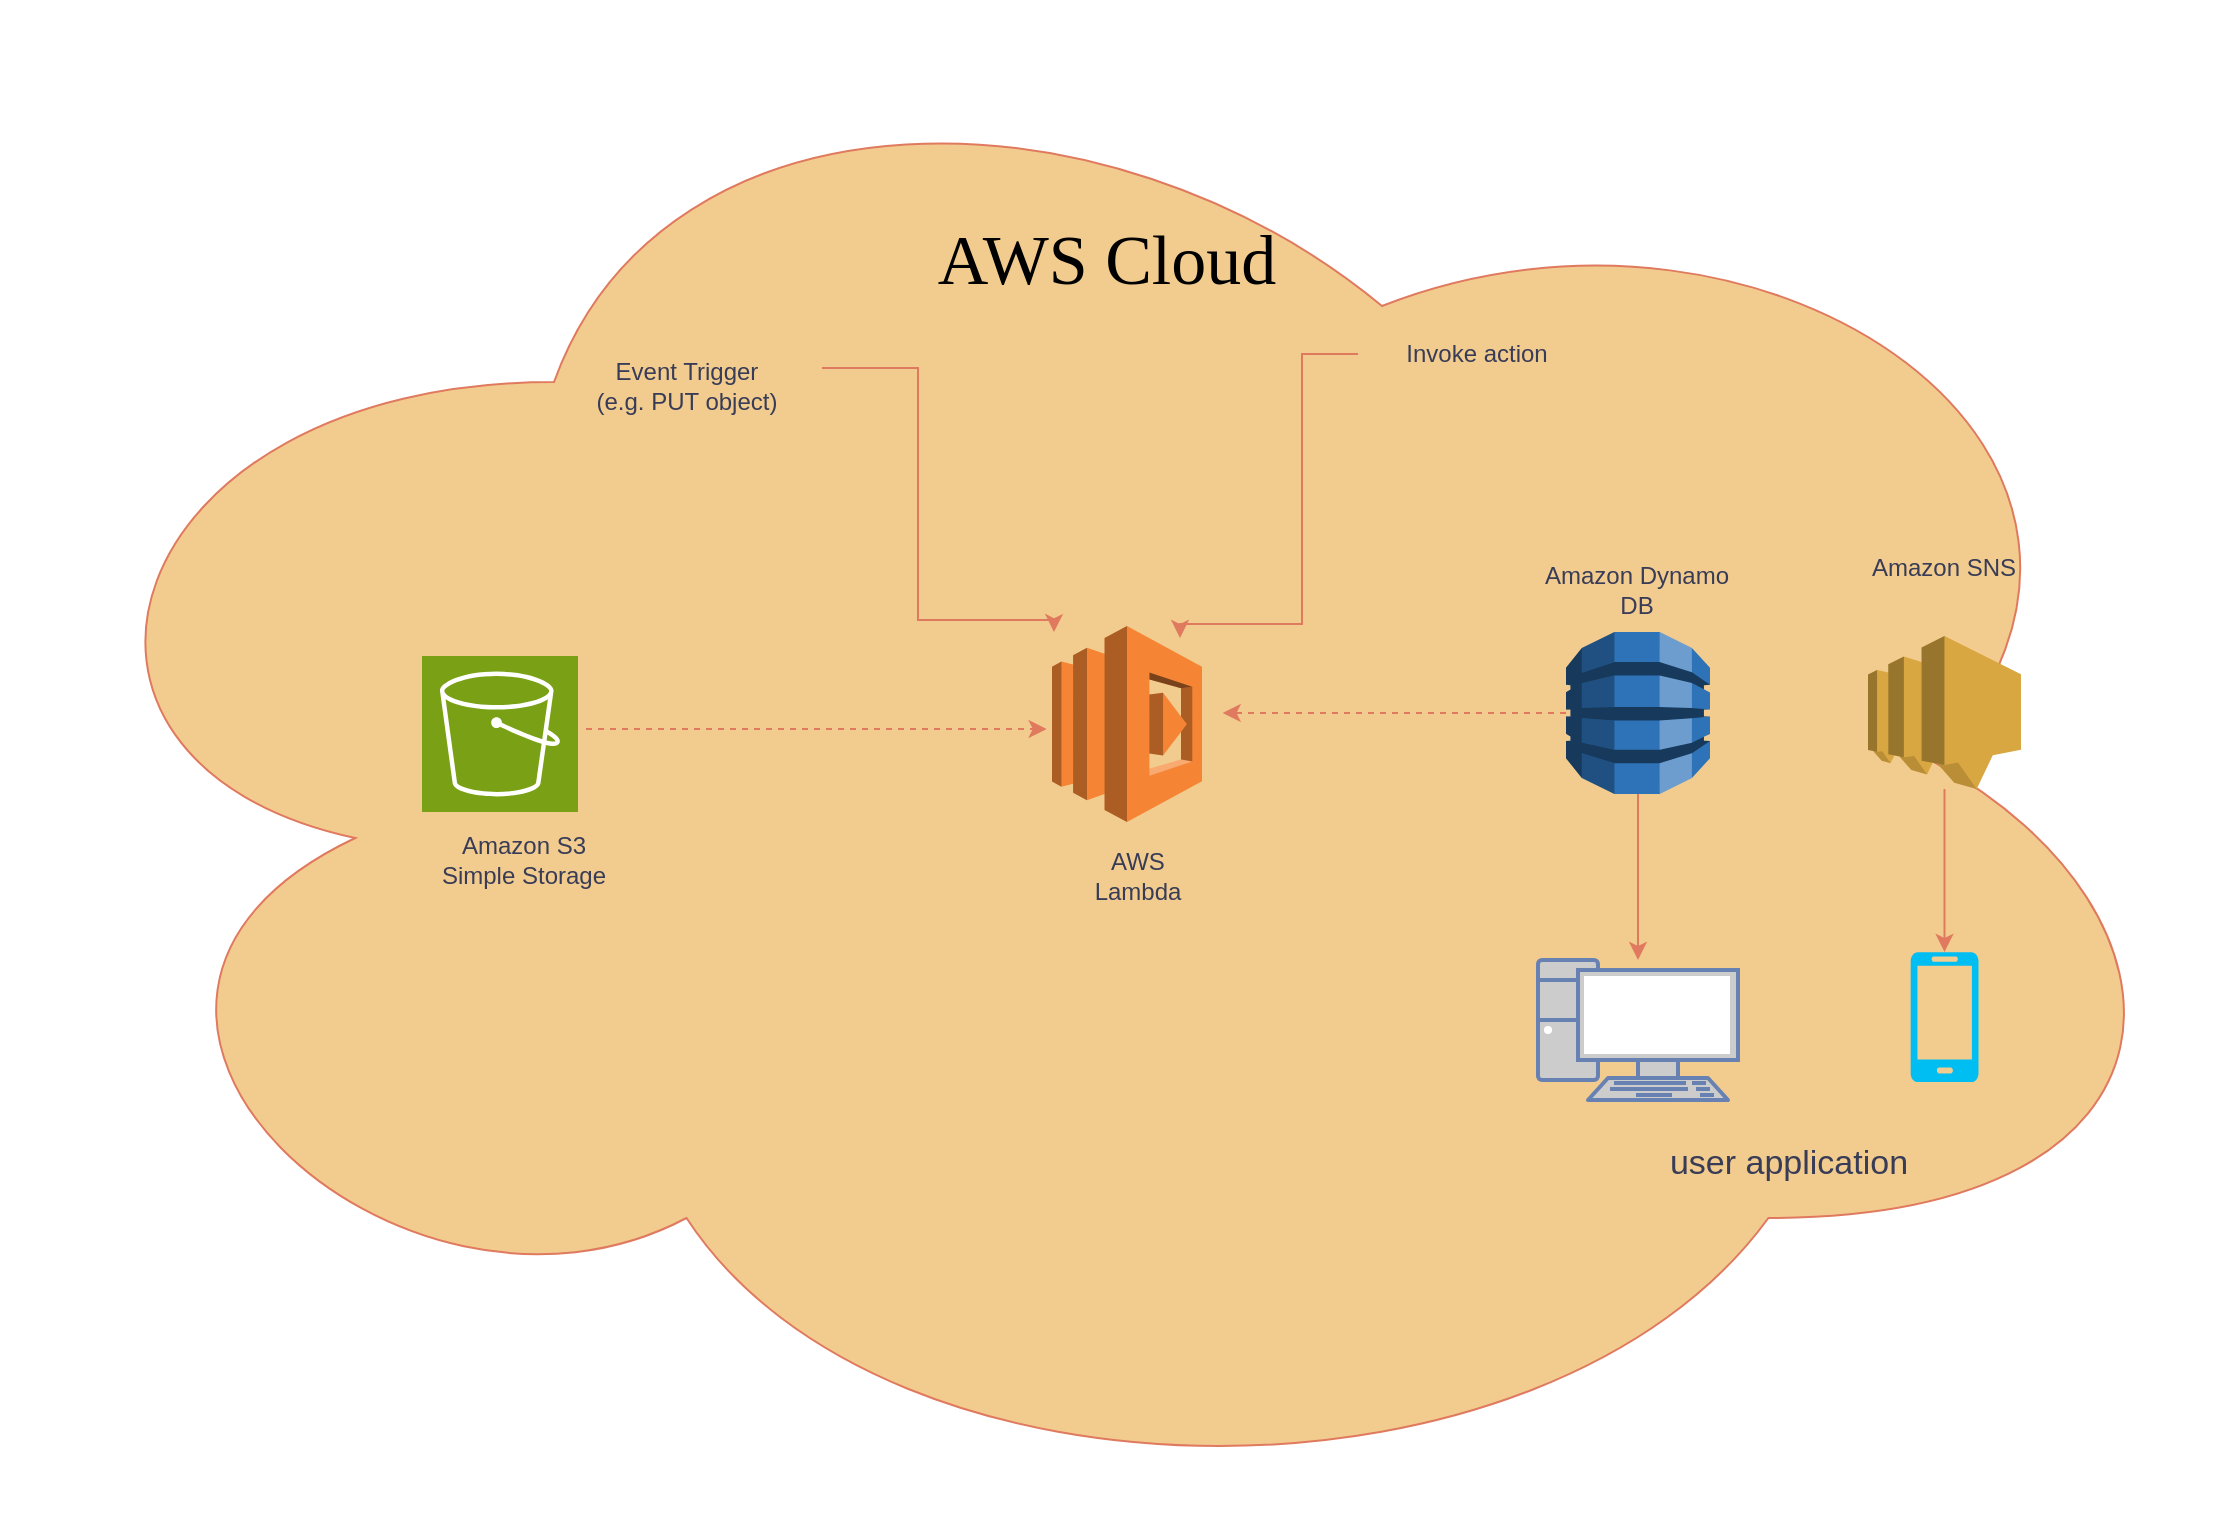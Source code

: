 <mxfile version="28.2.8">
  <diagram name="Página-1" id="QuiuxGt5r8CojO9-qC_x">
    <mxGraphModel dx="1240" dy="716" grid="0" gridSize="10" guides="1" tooltips="1" connect="1" arrows="1" fold="1" page="1" pageScale="1" pageWidth="1169" pageHeight="827" background="none" math="0" shadow="0">
      <root>
        <mxCell id="0" />
        <mxCell id="1" parent="0" />
        <mxCell id="XERLIiDxng9nl31QKidH-67" value="" style="ellipse;shape=cloud;whiteSpace=wrap;html=1;strokeColor=#E07A5F;fontColor=#393C56;fillColor=#F2CC8F;" vertex="1" parent="1">
          <mxGeometry x="39" y="58" width="1104" height="760" as="geometry" />
        </mxCell>
        <mxCell id="XERLIiDxng9nl31QKidH-21" value="&lt;font style=&quot;font-size: 35px;&quot;&gt;AWS Cloud&lt;/font&gt;" style="text;html=1;whiteSpace=wrap;align=center;verticalAlign=middle;rounded=0;fontFamily=Times New Roman;" vertex="1" parent="1">
          <mxGeometry x="493.5" y="138" width="195" height="97" as="geometry" />
        </mxCell>
        <mxCell id="XERLIiDxng9nl31QKidH-22" value="" style="outlineConnect=0;dashed=0;verticalLabelPosition=bottom;verticalAlign=top;align=center;html=1;shape=mxgraph.aws3.lambda;fillColor=#F58534;gradientColor=none;strokeColor=#E07A5F;fontColor=#393C56;" vertex="1" parent="1">
          <mxGeometry x="564" y="370" width="75" height="98" as="geometry" />
        </mxCell>
        <mxCell id="XERLIiDxng9nl31QKidH-32" style="edgeStyle=orthogonalEdgeStyle;rounded=0;orthogonalLoop=1;jettySize=auto;html=1;strokeColor=#E07A5F;fontColor=#393C56;fillColor=#F2CC8F;dashed=1;" edge="1" parent="1">
          <mxGeometry relative="1" as="geometry">
            <mxPoint x="561.333" y="421.5" as="targetPoint" />
            <mxPoint x="331" y="421.5" as="sourcePoint" />
          </mxGeometry>
        </mxCell>
        <mxCell id="XERLIiDxng9nl31QKidH-33" value="" style="sketch=0;points=[[0,0,0],[0.25,0,0],[0.5,0,0],[0.75,0,0],[1,0,0],[0,1,0],[0.25,1,0],[0.5,1,0],[0.75,1,0],[1,1,0],[0,0.25,0],[0,0.5,0],[0,0.75,0],[1,0.25,0],[1,0.5,0],[1,0.75,0]];outlineConnect=0;fontColor=#232F3E;fillColor=#7AA116;strokeColor=#ffffff;dashed=0;verticalLabelPosition=bottom;verticalAlign=top;align=center;html=1;fontSize=12;fontStyle=0;aspect=fixed;shape=mxgraph.aws4.resourceIcon;resIcon=mxgraph.aws4.s3;" vertex="1" parent="1">
          <mxGeometry x="249" y="385" width="78" height="78" as="geometry" />
        </mxCell>
        <mxCell id="XERLIiDxng9nl31QKidH-35" style="edgeStyle=orthogonalEdgeStyle;rounded=0;orthogonalLoop=1;jettySize=auto;html=1;strokeColor=#E07A5F;fontColor=#393C56;fillColor=#F2CC8F;dashed=1;" edge="1" parent="1" source="XERLIiDxng9nl31QKidH-34">
          <mxGeometry relative="1" as="geometry">
            <mxPoint x="649.333" y="413.5" as="targetPoint" />
          </mxGeometry>
        </mxCell>
        <mxCell id="XERLIiDxng9nl31QKidH-60" style="edgeStyle=orthogonalEdgeStyle;rounded=0;orthogonalLoop=1;jettySize=auto;html=1;strokeColor=#E07A5F;fontColor=#393C56;fillColor=#F2CC8F;" edge="1" parent="1" source="XERLIiDxng9nl31QKidH-34" target="XERLIiDxng9nl31QKidH-37">
          <mxGeometry relative="1" as="geometry" />
        </mxCell>
        <mxCell id="XERLIiDxng9nl31QKidH-34" value="" style="outlineConnect=0;dashed=0;verticalLabelPosition=bottom;verticalAlign=top;align=center;html=1;shape=mxgraph.aws3.dynamo_db;fillColor=#2E73B8;gradientColor=none;strokeColor=#E07A5F;fontColor=#393C56;" vertex="1" parent="1">
          <mxGeometry x="821" y="373" width="72" height="81" as="geometry" />
        </mxCell>
        <mxCell id="XERLIiDxng9nl31QKidH-37" value="" style="fontColor=#0066CC;verticalAlign=top;verticalLabelPosition=bottom;labelPosition=center;align=center;html=1;outlineConnect=0;fillColor=#CCCCCC;strokeColor=#6881B3;gradientColor=none;gradientDirection=north;strokeWidth=2;shape=mxgraph.networks.pc;" vertex="1" parent="1">
          <mxGeometry x="807" y="537" width="100" height="70" as="geometry" />
        </mxCell>
        <mxCell id="XERLIiDxng9nl31QKidH-40" value="&lt;font style=&quot;font-size: 17px;&quot;&gt;user application&lt;/font&gt;" style="text;html=1;whiteSpace=wrap;strokeColor=none;fillColor=none;align=center;verticalAlign=middle;rounded=0;fontColor=#393C56;" vertex="1" parent="1">
          <mxGeometry x="805" y="619" width="255" height="39" as="geometry" />
        </mxCell>
        <mxCell id="XERLIiDxng9nl31QKidH-41" value="Amazon Dynamo DB" style="text;html=1;whiteSpace=wrap;strokeColor=none;fillColor=none;align=center;verticalAlign=middle;rounded=0;fontColor=#393C56;" vertex="1" parent="1">
          <mxGeometry x="806" y="337" width="101" height="30" as="geometry" />
        </mxCell>
        <mxCell id="XERLIiDxng9nl31QKidH-42" value="AWS Lambda" style="text;html=1;whiteSpace=wrap;strokeColor=none;fillColor=none;align=center;verticalAlign=middle;rounded=0;fontColor=#393C56;" vertex="1" parent="1">
          <mxGeometry x="577" y="466" width="60" height="58" as="geometry" />
        </mxCell>
        <mxCell id="XERLIiDxng9nl31QKidH-45" value="Amazon S3 Simple Storage" style="text;html=1;whiteSpace=wrap;strokeColor=none;fillColor=none;align=center;verticalAlign=middle;rounded=0;fontColor=#393C56;" vertex="1" parent="1">
          <mxGeometry x="252" y="445" width="96" height="83" as="geometry" />
        </mxCell>
        <mxCell id="XERLIiDxng9nl31QKidH-49" style="edgeStyle=orthogonalEdgeStyle;rounded=0;orthogonalLoop=1;jettySize=auto;html=1;exitX=0.5;exitY=1;exitDx=0;exitDy=0;strokeColor=#E07A5F;fontColor=#393C56;fillColor=#F2CC8F;" edge="1" parent="1">
          <mxGeometry relative="1" as="geometry">
            <mxPoint x="607" y="289" as="sourcePoint" />
            <mxPoint x="607" y="289" as="targetPoint" />
          </mxGeometry>
        </mxCell>
        <mxCell id="XERLIiDxng9nl31QKidH-56" style="edgeStyle=orthogonalEdgeStyle;rounded=0;orthogonalLoop=1;jettySize=auto;html=1;strokeColor=#E07A5F;fontColor=#393C56;fillColor=#F2CC8F;" edge="1" parent="1" source="XERLIiDxng9nl31QKidH-51">
          <mxGeometry relative="1" as="geometry">
            <mxPoint x="628" y="376" as="targetPoint" />
            <Array as="points">
              <mxPoint x="689" y="234" />
              <mxPoint x="689" y="369" />
            </Array>
          </mxGeometry>
        </mxCell>
        <mxCell id="XERLIiDxng9nl31QKidH-51" value="Invoke action" style="text;html=1;whiteSpace=wrap;strokeColor=none;fillColor=none;align=center;verticalAlign=middle;rounded=0;fontColor=#393C56;" vertex="1" parent="1">
          <mxGeometry x="717" y="213" width="119" height="42" as="geometry" />
        </mxCell>
        <mxCell id="XERLIiDxng9nl31QKidH-55" style="edgeStyle=orthogonalEdgeStyle;rounded=0;orthogonalLoop=1;jettySize=auto;html=1;strokeColor=#E07A5F;fontColor=#393C56;fillColor=#F2CC8F;entryX=0.013;entryY=0.031;entryDx=0;entryDy=0;entryPerimeter=0;" edge="1" parent="1" source="XERLIiDxng9nl31QKidH-54" target="XERLIiDxng9nl31QKidH-22">
          <mxGeometry relative="1" as="geometry">
            <mxPoint x="570.667" y="366.667" as="targetPoint" />
            <Array as="points">
              <mxPoint x="497" y="241" />
              <mxPoint x="497" y="367" />
              <mxPoint x="565" y="367" />
            </Array>
          </mxGeometry>
        </mxCell>
        <mxCell id="XERLIiDxng9nl31QKidH-54" value="Event Trigger&lt;div&gt;(e.g. PUT object)&lt;/div&gt;" style="text;html=1;whiteSpace=wrap;strokeColor=none;fillColor=none;align=center;verticalAlign=middle;rounded=0;fontColor=#393C56;" vertex="1" parent="1">
          <mxGeometry x="314" y="207" width="135" height="86" as="geometry" />
        </mxCell>
        <mxCell id="XERLIiDxng9nl31QKidH-61" value="" style="outlineConnect=0;dashed=0;verticalLabelPosition=bottom;verticalAlign=top;align=center;html=1;shape=mxgraph.aws3.sns;fillColor=#D9A741;gradientColor=none;strokeColor=#E07A5F;fontColor=#393C56;" vertex="1" parent="1">
          <mxGeometry x="972" y="375" width="76.5" height="76.5" as="geometry" />
        </mxCell>
        <mxCell id="XERLIiDxng9nl31QKidH-63" value="" style="verticalLabelPosition=bottom;html=1;verticalAlign=top;align=center;strokeColor=none;fillColor=#00BEF2;shape=mxgraph.azure.mobile;pointerEvents=1;fontColor=#393C56;" vertex="1" parent="1">
          <mxGeometry x="993.25" y="533" width="34" height="65" as="geometry" />
        </mxCell>
        <mxCell id="XERLIiDxng9nl31QKidH-66" style="edgeStyle=orthogonalEdgeStyle;rounded=0;orthogonalLoop=1;jettySize=auto;html=1;entryX=0.5;entryY=0;entryDx=0;entryDy=0;entryPerimeter=0;strokeColor=#E07A5F;fontColor=#393C56;fillColor=#F2CC8F;" edge="1" parent="1" source="XERLIiDxng9nl31QKidH-61" target="XERLIiDxng9nl31QKidH-63">
          <mxGeometry relative="1" as="geometry" />
        </mxCell>
        <mxCell id="XERLIiDxng9nl31QKidH-72" value="Amazon SNS" style="text;html=1;whiteSpace=wrap;strokeColor=none;fillColor=none;align=center;verticalAlign=middle;rounded=0;fontColor=#393C56;" vertex="1" parent="1">
          <mxGeometry x="953.25" y="326" width="114" height="30" as="geometry" />
        </mxCell>
      </root>
    </mxGraphModel>
  </diagram>
</mxfile>
